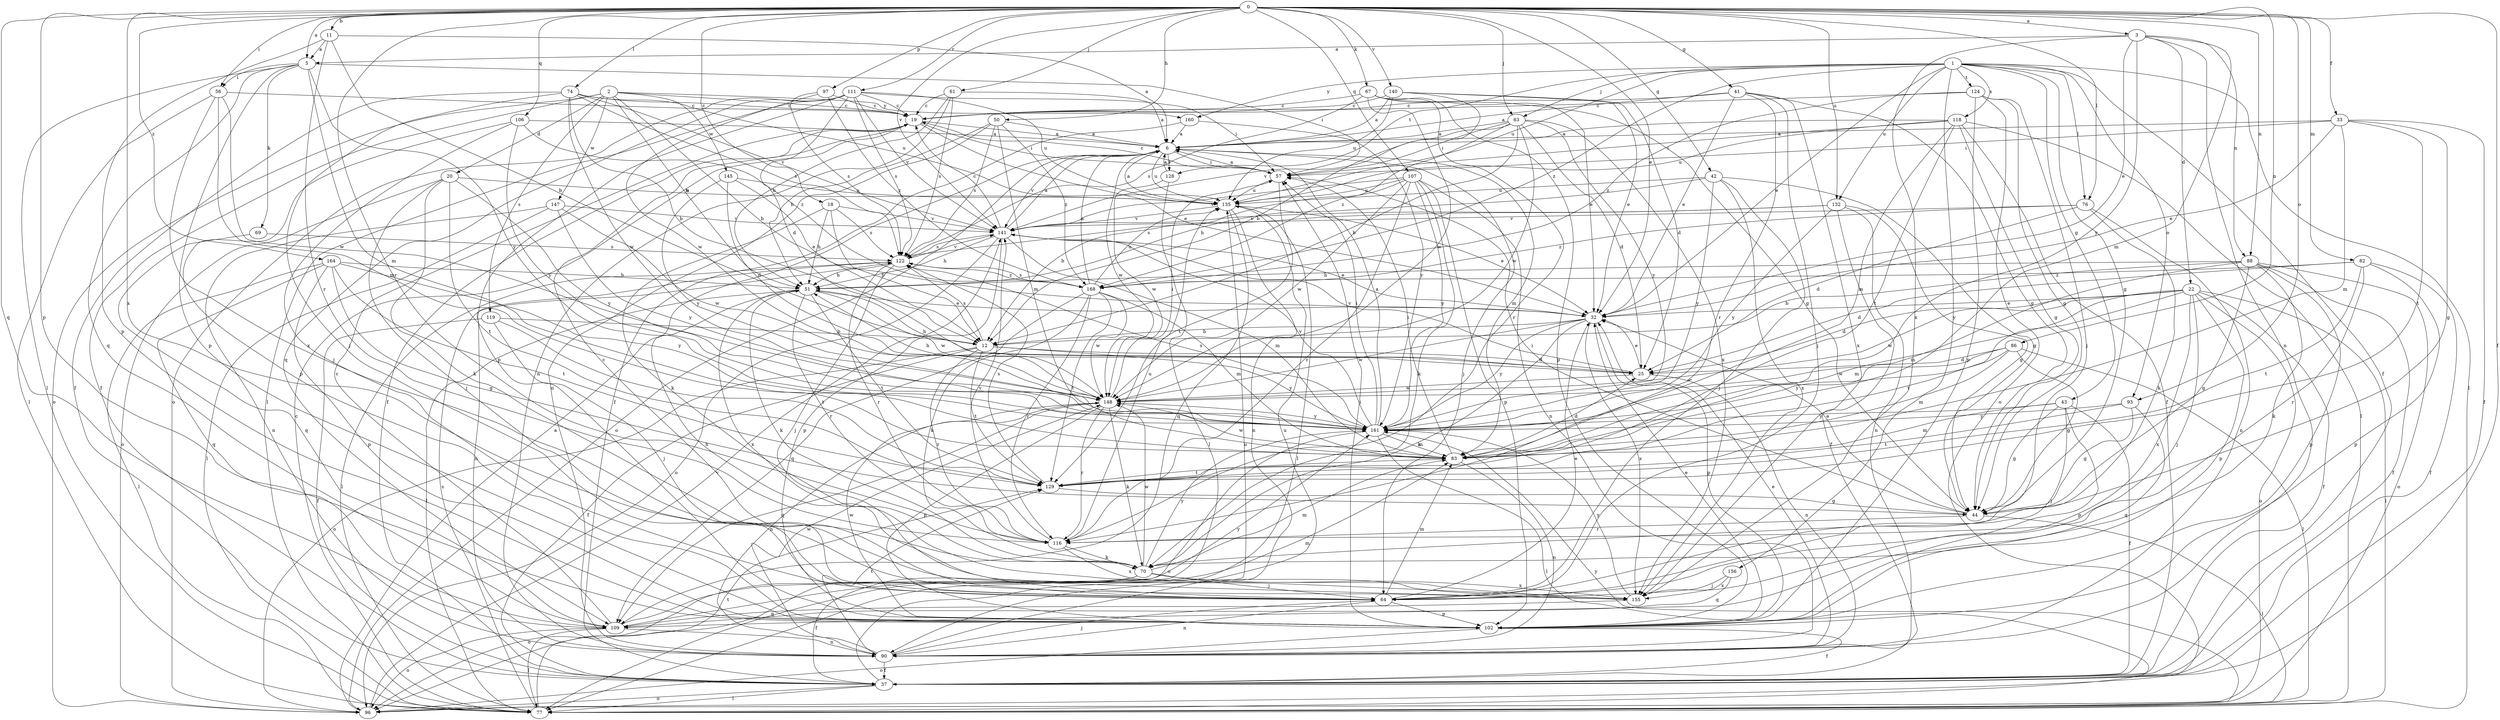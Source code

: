 strict digraph  {
0;
1;
2;
3;
5;
6;
11;
12;
18;
19;
20;
22;
25;
32;
33;
37;
41;
42;
43;
44;
50;
51;
56;
57;
61;
63;
64;
67;
69;
70;
74;
76;
77;
82;
83;
86;
88;
90;
93;
96;
97;
102;
106;
107;
109;
111;
116;
118;
119;
122;
124;
128;
129;
132;
135;
140;
141;
145;
147;
148;
155;
156;
160;
161;
164;
168;
0 -> 3  [label=a];
0 -> 5  [label=a];
0 -> 11  [label=b];
0 -> 18  [label=c];
0 -> 32  [label=e];
0 -> 33  [label=f];
0 -> 37  [label=f];
0 -> 41  [label=g];
0 -> 42  [label=g];
0 -> 50  [label=h];
0 -> 56  [label=i];
0 -> 61  [label=j];
0 -> 63  [label=j];
0 -> 67  [label=k];
0 -> 74  [label=l];
0 -> 76  [label=l];
0 -> 82  [label=m];
0 -> 86  [label=n];
0 -> 88  [label=n];
0 -> 93  [label=o];
0 -> 97  [label=p];
0 -> 102  [label=p];
0 -> 106  [label=q];
0 -> 107  [label=q];
0 -> 109  [label=q];
0 -> 111  [label=r];
0 -> 116  [label=r];
0 -> 132  [label=u];
0 -> 140  [label=v];
0 -> 141  [label=v];
0 -> 155  [label=x];
0 -> 164  [label=z];
1 -> 32  [label=e];
1 -> 37  [label=f];
1 -> 43  [label=g];
1 -> 44  [label=g];
1 -> 63  [label=j];
1 -> 76  [label=l];
1 -> 77  [label=l];
1 -> 93  [label=o];
1 -> 118  [label=s];
1 -> 124  [label=t];
1 -> 128  [label=t];
1 -> 132  [label=u];
1 -> 135  [label=u];
1 -> 156  [label=y];
1 -> 160  [label=y];
1 -> 168  [label=z];
2 -> 12  [label=b];
2 -> 19  [label=c];
2 -> 20  [label=d];
2 -> 37  [label=f];
2 -> 51  [label=h];
2 -> 96  [label=o];
2 -> 119  [label=s];
2 -> 145  [label=w];
2 -> 147  [label=w];
2 -> 160  [label=y];
3 -> 5  [label=a];
3 -> 22  [label=d];
3 -> 32  [label=e];
3 -> 83  [label=m];
3 -> 88  [label=n];
3 -> 90  [label=n];
3 -> 155  [label=x];
3 -> 161  [label=y];
5 -> 56  [label=i];
5 -> 57  [label=i];
5 -> 69  [label=k];
5 -> 77  [label=l];
5 -> 83  [label=m];
5 -> 102  [label=p];
5 -> 109  [label=q];
5 -> 161  [label=y];
6 -> 57  [label=i];
6 -> 64  [label=j];
6 -> 83  [label=m];
6 -> 96  [label=o];
6 -> 128  [label=t];
6 -> 135  [label=u];
6 -> 141  [label=v];
6 -> 148  [label=w];
11 -> 5  [label=a];
11 -> 6  [label=a];
11 -> 12  [label=b];
11 -> 102  [label=p];
11 -> 116  [label=r];
12 -> 25  [label=d];
12 -> 37  [label=f];
12 -> 96  [label=o];
12 -> 116  [label=r];
12 -> 122  [label=s];
12 -> 129  [label=t];
12 -> 161  [label=y];
18 -> 12  [label=b];
18 -> 51  [label=h];
18 -> 70  [label=k];
18 -> 122  [label=s];
18 -> 141  [label=v];
19 -> 6  [label=a];
19 -> 32  [label=e];
19 -> 37  [label=f];
19 -> 57  [label=i];
20 -> 64  [label=j];
20 -> 70  [label=k];
20 -> 96  [label=o];
20 -> 129  [label=t];
20 -> 135  [label=u];
20 -> 161  [label=y];
22 -> 25  [label=d];
22 -> 32  [label=e];
22 -> 37  [label=f];
22 -> 64  [label=j];
22 -> 77  [label=l];
22 -> 83  [label=m];
22 -> 96  [label=o];
22 -> 102  [label=p];
22 -> 129  [label=t];
22 -> 148  [label=w];
22 -> 155  [label=x];
25 -> 32  [label=e];
25 -> 51  [label=h];
25 -> 90  [label=n];
25 -> 141  [label=v];
25 -> 148  [label=w];
32 -> 12  [label=b];
32 -> 70  [label=k];
32 -> 102  [label=p];
32 -> 148  [label=w];
32 -> 155  [label=x];
32 -> 161  [label=y];
33 -> 6  [label=a];
33 -> 32  [label=e];
33 -> 37  [label=f];
33 -> 44  [label=g];
33 -> 57  [label=i];
33 -> 83  [label=m];
33 -> 129  [label=t];
37 -> 77  [label=l];
37 -> 96  [label=o];
37 -> 135  [label=u];
41 -> 6  [label=a];
41 -> 19  [label=c];
41 -> 32  [label=e];
41 -> 44  [label=g];
41 -> 64  [label=j];
41 -> 116  [label=r];
41 -> 155  [label=x];
42 -> 44  [label=g];
42 -> 51  [label=h];
42 -> 64  [label=j];
42 -> 135  [label=u];
42 -> 155  [label=x];
42 -> 161  [label=y];
43 -> 37  [label=f];
43 -> 44  [label=g];
43 -> 64  [label=j];
43 -> 83  [label=m];
43 -> 102  [label=p];
43 -> 161  [label=y];
44 -> 32  [label=e];
44 -> 57  [label=i];
44 -> 77  [label=l];
44 -> 116  [label=r];
50 -> 6  [label=a];
50 -> 51  [label=h];
50 -> 83  [label=m];
50 -> 90  [label=n];
50 -> 122  [label=s];
50 -> 168  [label=z];
51 -> 32  [label=e];
51 -> 70  [label=k];
51 -> 77  [label=l];
51 -> 116  [label=r];
51 -> 129  [label=t];
51 -> 148  [label=w];
51 -> 155  [label=x];
56 -> 19  [label=c];
56 -> 77  [label=l];
56 -> 83  [label=m];
56 -> 148  [label=w];
56 -> 155  [label=x];
57 -> 6  [label=a];
57 -> 19  [label=c];
57 -> 129  [label=t];
57 -> 135  [label=u];
61 -> 6  [label=a];
61 -> 19  [label=c];
61 -> 51  [label=h];
61 -> 90  [label=n];
61 -> 122  [label=s];
63 -> 6  [label=a];
63 -> 12  [label=b];
63 -> 25  [label=d];
63 -> 57  [label=i];
63 -> 141  [label=v];
63 -> 148  [label=w];
63 -> 155  [label=x];
63 -> 161  [label=y];
63 -> 168  [label=z];
64 -> 19  [label=c];
64 -> 32  [label=e];
64 -> 83  [label=m];
64 -> 90  [label=n];
64 -> 102  [label=p];
67 -> 19  [label=c];
67 -> 32  [label=e];
67 -> 44  [label=g];
67 -> 102  [label=p];
67 -> 116  [label=r];
67 -> 122  [label=s];
67 -> 148  [label=w];
69 -> 109  [label=q];
69 -> 122  [label=s];
70 -> 37  [label=f];
70 -> 64  [label=j];
70 -> 83  [label=m];
70 -> 96  [label=o];
70 -> 148  [label=w];
70 -> 155  [label=x];
70 -> 161  [label=y];
74 -> 12  [label=b];
74 -> 19  [label=c];
74 -> 37  [label=f];
74 -> 64  [label=j];
74 -> 122  [label=s];
74 -> 135  [label=u];
74 -> 141  [label=v];
74 -> 148  [label=w];
76 -> 25  [label=d];
76 -> 70  [label=k];
76 -> 90  [label=n];
76 -> 141  [label=v];
76 -> 168  [label=z];
77 -> 19  [label=c];
77 -> 122  [label=s];
77 -> 129  [label=t];
77 -> 161  [label=y];
82 -> 25  [label=d];
82 -> 37  [label=f];
82 -> 102  [label=p];
82 -> 116  [label=r];
82 -> 129  [label=t];
82 -> 168  [label=z];
83 -> 25  [label=d];
83 -> 57  [label=i];
83 -> 90  [label=n];
83 -> 129  [label=t];
83 -> 148  [label=w];
86 -> 25  [label=d];
86 -> 44  [label=g];
86 -> 77  [label=l];
86 -> 83  [label=m];
86 -> 148  [label=w];
86 -> 161  [label=y];
88 -> 12  [label=b];
88 -> 37  [label=f];
88 -> 44  [label=g];
88 -> 51  [label=h];
88 -> 70  [label=k];
88 -> 83  [label=m];
88 -> 96  [label=o];
88 -> 102  [label=p];
90 -> 32  [label=e];
90 -> 37  [label=f];
90 -> 64  [label=j];
90 -> 129  [label=t];
90 -> 135  [label=u];
90 -> 148  [label=w];
93 -> 44  [label=g];
93 -> 109  [label=q];
93 -> 129  [label=t];
93 -> 161  [label=y];
96 -> 6  [label=a];
96 -> 141  [label=v];
97 -> 19  [label=c];
97 -> 122  [label=s];
97 -> 148  [label=w];
97 -> 168  [label=z];
102 -> 32  [label=e];
102 -> 37  [label=f];
102 -> 57  [label=i];
102 -> 96  [label=o];
102 -> 148  [label=w];
106 -> 6  [label=a];
106 -> 64  [label=j];
106 -> 102  [label=p];
106 -> 161  [label=y];
106 -> 168  [label=z];
107 -> 12  [label=b];
107 -> 70  [label=k];
107 -> 90  [label=n];
107 -> 102  [label=p];
107 -> 116  [label=r];
107 -> 135  [label=u];
107 -> 141  [label=v];
107 -> 148  [label=w];
107 -> 161  [label=y];
109 -> 19  [label=c];
109 -> 77  [label=l];
109 -> 83  [label=m];
109 -> 90  [label=n];
109 -> 96  [label=o];
109 -> 161  [label=y];
111 -> 19  [label=c];
111 -> 25  [label=d];
111 -> 57  [label=i];
111 -> 77  [label=l];
111 -> 96  [label=o];
111 -> 102  [label=p];
111 -> 109  [label=q];
111 -> 122  [label=s];
111 -> 135  [label=u];
111 -> 141  [label=v];
116 -> 70  [label=k];
116 -> 135  [label=u];
116 -> 141  [label=v];
116 -> 155  [label=x];
118 -> 6  [label=a];
118 -> 37  [label=f];
118 -> 44  [label=g];
118 -> 57  [label=i];
118 -> 77  [label=l];
118 -> 83  [label=m];
118 -> 129  [label=t];
118 -> 135  [label=u];
119 -> 12  [label=b];
119 -> 37  [label=f];
119 -> 64  [label=j];
119 -> 129  [label=t];
122 -> 51  [label=h];
122 -> 64  [label=j];
122 -> 77  [label=l];
122 -> 90  [label=n];
122 -> 116  [label=r];
122 -> 141  [label=v];
122 -> 168  [label=z];
124 -> 19  [label=c];
124 -> 44  [label=g];
124 -> 64  [label=j];
124 -> 96  [label=o];
124 -> 102  [label=p];
124 -> 168  [label=z];
128 -> 6  [label=a];
128 -> 77  [label=l];
128 -> 148  [label=w];
129 -> 44  [label=g];
129 -> 122  [label=s];
132 -> 37  [label=f];
132 -> 44  [label=g];
132 -> 90  [label=n];
132 -> 122  [label=s];
132 -> 141  [label=v];
132 -> 161  [label=y];
135 -> 6  [label=a];
135 -> 32  [label=e];
135 -> 77  [label=l];
135 -> 90  [label=n];
135 -> 109  [label=q];
135 -> 141  [label=v];
140 -> 6  [label=a];
140 -> 12  [label=b];
140 -> 19  [label=c];
140 -> 25  [label=d];
140 -> 32  [label=e];
140 -> 135  [label=u];
141 -> 6  [label=a];
141 -> 19  [label=c];
141 -> 32  [label=e];
141 -> 51  [label=h];
141 -> 83  [label=m];
141 -> 96  [label=o];
141 -> 102  [label=p];
141 -> 122  [label=s];
145 -> 25  [label=d];
145 -> 32  [label=e];
145 -> 135  [label=u];
145 -> 161  [label=y];
147 -> 77  [label=l];
147 -> 90  [label=n];
147 -> 141  [label=v];
147 -> 148  [label=w];
147 -> 161  [label=y];
148 -> 51  [label=h];
148 -> 57  [label=i];
148 -> 70  [label=k];
148 -> 90  [label=n];
148 -> 102  [label=p];
148 -> 109  [label=q];
148 -> 116  [label=r];
148 -> 161  [label=y];
155 -> 51  [label=h];
155 -> 109  [label=q];
155 -> 161  [label=y];
156 -> 64  [label=j];
156 -> 109  [label=q];
156 -> 155  [label=x];
160 -> 6  [label=a];
160 -> 37  [label=f];
160 -> 161  [label=y];
161 -> 6  [label=a];
161 -> 57  [label=i];
161 -> 77  [label=l];
161 -> 83  [label=m];
161 -> 96  [label=o];
161 -> 122  [label=s];
161 -> 141  [label=v];
164 -> 44  [label=g];
164 -> 51  [label=h];
164 -> 77  [label=l];
164 -> 102  [label=p];
164 -> 109  [label=q];
164 -> 129  [label=t];
164 -> 161  [label=y];
168 -> 6  [label=a];
168 -> 70  [label=k];
168 -> 83  [label=m];
168 -> 109  [label=q];
168 -> 116  [label=r];
168 -> 122  [label=s];
168 -> 129  [label=t];
168 -> 135  [label=u];
168 -> 148  [label=w];
}
